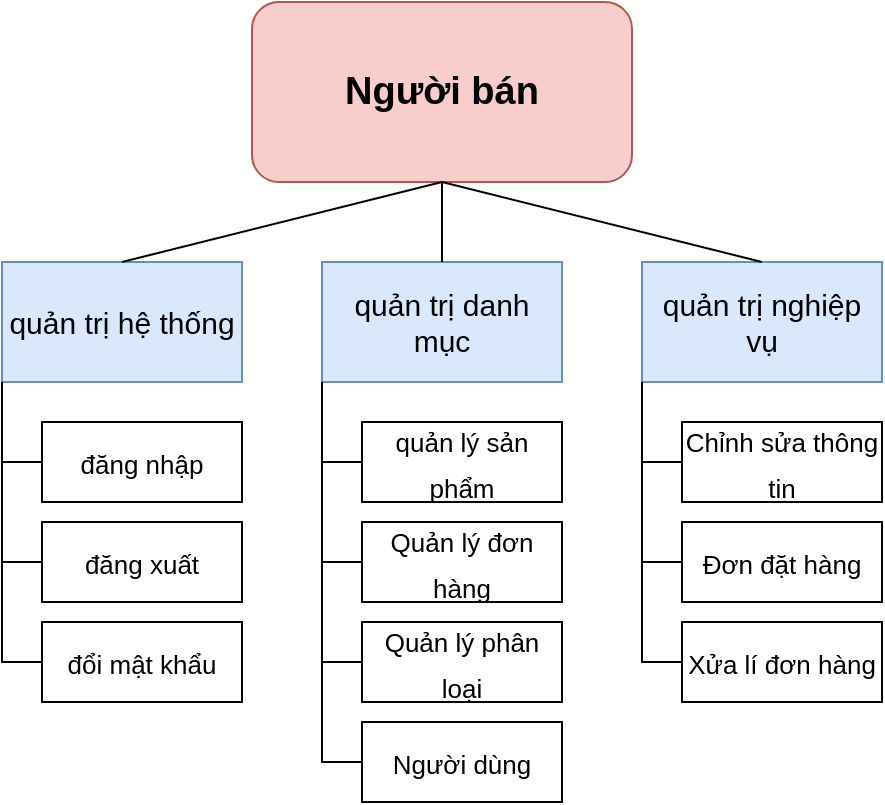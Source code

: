 <mxfile version="15.9.6" type="device"><diagram id="sC7NFpqSCY-E8BiJ-_OF" name="Page-1"><mxGraphModel dx="1038" dy="521" grid="1" gridSize="10" guides="1" tooltips="1" connect="1" arrows="1" fold="1" page="1" pageScale="1" pageWidth="850" pageHeight="1100" math="0" shadow="0"><root><mxCell id="0"/><mxCell id="1" parent="0"/><mxCell id="f8uOqlTCq1WyPoB0o7QC-1" value="&lt;font style=&quot;font-size: 19px&quot;&gt;Người bán&lt;/font&gt;" style="rounded=1;whiteSpace=wrap;html=1;fillColor=#f8cecc;strokeColor=#b85450;fontStyle=1" parent="1" vertex="1"><mxGeometry x="205" y="50" width="190" height="90" as="geometry"/></mxCell><mxCell id="f8uOqlTCq1WyPoB0o7QC-2" value="&lt;span style=&quot;font-size: 15px&quot;&gt;quản trị hệ thống&lt;/span&gt;" style="rounded=0;whiteSpace=wrap;html=1;fillColor=#dae8fc;strokeColor=#6c8ebf;" parent="1" vertex="1"><mxGeometry x="80" y="180" width="120" height="60" as="geometry"/></mxCell><mxCell id="f8uOqlTCq1WyPoB0o7QC-3" value="&lt;span style=&quot;font-size: 15px&quot;&gt;quản trị danh mục&lt;/span&gt;" style="rounded=0;whiteSpace=wrap;html=1;fillColor=#dae8fc;strokeColor=#6c8ebf;" parent="1" vertex="1"><mxGeometry x="240" y="180" width="120" height="60" as="geometry"/></mxCell><mxCell id="f8uOqlTCq1WyPoB0o7QC-4" value="&lt;span style=&quot;font-size: 15px&quot;&gt;quản trị nghiệp vụ&lt;/span&gt;" style="rounded=0;whiteSpace=wrap;html=1;fillColor=#dae8fc;strokeColor=#6c8ebf;" parent="1" vertex="1"><mxGeometry x="400" y="180" width="120" height="60" as="geometry"/></mxCell><mxCell id="f8uOqlTCq1WyPoB0o7QC-6" value="&lt;span style=&quot;font-size: 13px&quot;&gt;đăng nhập&lt;/span&gt;" style="rounded=0;whiteSpace=wrap;html=1;fontSize=19;" parent="1" vertex="1"><mxGeometry x="100" y="260" width="100" height="40" as="geometry"/></mxCell><mxCell id="f8uOqlTCq1WyPoB0o7QC-7" value="&lt;span style=&quot;font-size: 13px&quot;&gt;đăng xuất&lt;/span&gt;" style="rounded=0;whiteSpace=wrap;html=1;fontSize=19;" parent="1" vertex="1"><mxGeometry x="100" y="310" width="100" height="40" as="geometry"/></mxCell><mxCell id="f8uOqlTCq1WyPoB0o7QC-8" value="&lt;span style=&quot;font-size: 13px&quot;&gt;đổi mật khẩu&lt;/span&gt;" style="rounded=0;whiteSpace=wrap;html=1;fontSize=19;" parent="1" vertex="1"><mxGeometry x="100" y="360" width="100" height="40" as="geometry"/></mxCell><mxCell id="f8uOqlTCq1WyPoB0o7QC-9" value="&lt;span style=&quot;font-size: 13px&quot;&gt;quản lý sản phẩm&lt;/span&gt;" style="rounded=0;whiteSpace=wrap;html=1;fontSize=19;" parent="1" vertex="1"><mxGeometry x="260" y="260" width="100" height="40" as="geometry"/></mxCell><mxCell id="f8uOqlTCq1WyPoB0o7QC-10" value="&lt;span style=&quot;font-size: 13px&quot;&gt;Quản lý đơn hàng&lt;/span&gt;" style="rounded=0;whiteSpace=wrap;html=1;fontSize=19;" parent="1" vertex="1"><mxGeometry x="260" y="310" width="100" height="40" as="geometry"/></mxCell><mxCell id="f8uOqlTCq1WyPoB0o7QC-11" value="&lt;span style=&quot;font-size: 13px&quot;&gt;Quản lý phân loại&lt;/span&gt;" style="rounded=0;whiteSpace=wrap;html=1;fontSize=19;" parent="1" vertex="1"><mxGeometry x="260" y="360" width="100" height="40" as="geometry"/></mxCell><mxCell id="f8uOqlTCq1WyPoB0o7QC-12" value="&lt;span style=&quot;font-size: 13px&quot;&gt;Người dùng&lt;/span&gt;" style="rounded=0;whiteSpace=wrap;html=1;fontSize=19;" parent="1" vertex="1"><mxGeometry x="260" y="410" width="100" height="40" as="geometry"/></mxCell><mxCell id="f8uOqlTCq1WyPoB0o7QC-14" value="&lt;span style=&quot;font-size: 13px&quot;&gt;Chỉnh sửa thông tin&lt;/span&gt;" style="rounded=0;whiteSpace=wrap;html=1;fontSize=19;" parent="1" vertex="1"><mxGeometry x="420" y="260" width="100" height="40" as="geometry"/></mxCell><mxCell id="f8uOqlTCq1WyPoB0o7QC-15" value="&lt;span style=&quot;font-size: 13px&quot;&gt;Đơn đặt hàng&lt;/span&gt;" style="rounded=0;whiteSpace=wrap;html=1;fontSize=19;" parent="1" vertex="1"><mxGeometry x="420" y="310" width="100" height="40" as="geometry"/></mxCell><mxCell id="f8uOqlTCq1WyPoB0o7QC-19" value="" style="endArrow=none;html=1;rounded=0;fontSize=13;entryX=0.5;entryY=1;entryDx=0;entryDy=0;exitX=0.5;exitY=0;exitDx=0;exitDy=0;" parent="1" source="f8uOqlTCq1WyPoB0o7QC-2" target="f8uOqlTCq1WyPoB0o7QC-1" edge="1"><mxGeometry width="50" height="50" relative="1" as="geometry"><mxPoint x="400" y="290" as="sourcePoint"/><mxPoint x="450" y="240" as="targetPoint"/></mxGeometry></mxCell><mxCell id="f8uOqlTCq1WyPoB0o7QC-20" value="" style="endArrow=none;html=1;rounded=0;fontSize=13;entryX=0.5;entryY=1;entryDx=0;entryDy=0;exitX=0.5;exitY=0;exitDx=0;exitDy=0;" parent="1" source="f8uOqlTCq1WyPoB0o7QC-3" target="f8uOqlTCq1WyPoB0o7QC-1" edge="1"><mxGeometry width="50" height="50" relative="1" as="geometry"><mxPoint x="400" y="290" as="sourcePoint"/><mxPoint x="450" y="240" as="targetPoint"/></mxGeometry></mxCell><mxCell id="f8uOqlTCq1WyPoB0o7QC-21" value="" style="endArrow=none;html=1;rounded=0;fontSize=13;entryX=0.5;entryY=1;entryDx=0;entryDy=0;exitX=0.5;exitY=0;exitDx=0;exitDy=0;" parent="1" source="f8uOqlTCq1WyPoB0o7QC-4" target="f8uOqlTCq1WyPoB0o7QC-1" edge="1"><mxGeometry width="50" height="50" relative="1" as="geometry"><mxPoint x="400" y="290" as="sourcePoint"/><mxPoint x="450" y="240" as="targetPoint"/></mxGeometry></mxCell><mxCell id="f8uOqlTCq1WyPoB0o7QC-23" value="" style="endArrow=none;html=1;rounded=0;fontSize=13;entryX=0;entryY=1;entryDx=0;entryDy=0;exitX=0;exitY=0.5;exitDx=0;exitDy=0;" parent="1" source="f8uOqlTCq1WyPoB0o7QC-8" target="f8uOqlTCq1WyPoB0o7QC-2" edge="1"><mxGeometry width="50" height="50" relative="1" as="geometry"><mxPoint x="400" y="290" as="sourcePoint"/><mxPoint x="450" y="240" as="targetPoint"/><Array as="points"><mxPoint x="80" y="380"/></Array></mxGeometry></mxCell><mxCell id="f8uOqlTCq1WyPoB0o7QC-24" value="" style="endArrow=none;html=1;rounded=0;fontSize=13;entryX=0;entryY=0.5;entryDx=0;entryDy=0;" parent="1" target="f8uOqlTCq1WyPoB0o7QC-7" edge="1"><mxGeometry width="50" height="50" relative="1" as="geometry"><mxPoint x="80" y="330" as="sourcePoint"/><mxPoint x="450" y="240" as="targetPoint"/></mxGeometry></mxCell><mxCell id="f8uOqlTCq1WyPoB0o7QC-25" value="" style="endArrow=none;html=1;rounded=0;fontSize=13;entryX=0;entryY=0.5;entryDx=0;entryDy=0;" parent="1" target="f8uOqlTCq1WyPoB0o7QC-6" edge="1"><mxGeometry width="50" height="50" relative="1" as="geometry"><mxPoint x="80" y="280" as="sourcePoint"/><mxPoint x="110" y="340" as="targetPoint"/></mxGeometry></mxCell><mxCell id="f8uOqlTCq1WyPoB0o7QC-26" value="" style="endArrow=none;html=1;rounded=0;fontSize=13;entryX=0;entryY=1;entryDx=0;entryDy=0;exitX=0;exitY=0.5;exitDx=0;exitDy=0;" parent="1" source="f8uOqlTCq1WyPoB0o7QC-39" target="f8uOqlTCq1WyPoB0o7QC-4" edge="1"><mxGeometry width="50" height="50" relative="1" as="geometry"><mxPoint x="400" y="290" as="sourcePoint"/><mxPoint x="450" y="240" as="targetPoint"/><Array as="points"><mxPoint x="400" y="380"/></Array></mxGeometry></mxCell><mxCell id="f8uOqlTCq1WyPoB0o7QC-27" value="" style="endArrow=none;html=1;rounded=0;fontSize=13;" parent="1" target="f8uOqlTCq1WyPoB0o7QC-14" edge="1"><mxGeometry width="50" height="50" relative="1" as="geometry"><mxPoint x="400" y="280" as="sourcePoint"/><mxPoint x="450" y="240" as="targetPoint"/></mxGeometry></mxCell><mxCell id="f8uOqlTCq1WyPoB0o7QC-29" value="" style="endArrow=none;html=1;rounded=0;fontSize=13;exitX=0;exitY=0.5;exitDx=0;exitDy=0;" parent="1" source="f8uOqlTCq1WyPoB0o7QC-9" edge="1"><mxGeometry width="50" height="50" relative="1" as="geometry"><mxPoint x="400" y="290" as="sourcePoint"/><mxPoint x="240" y="280" as="targetPoint"/></mxGeometry></mxCell><mxCell id="f8uOqlTCq1WyPoB0o7QC-30" value="" style="endArrow=none;html=1;rounded=0;fontSize=13;entryX=0;entryY=0.5;entryDx=0;entryDy=0;" parent="1" target="f8uOqlTCq1WyPoB0o7QC-10" edge="1"><mxGeometry width="50" height="50" relative="1" as="geometry"><mxPoint x="240" y="330" as="sourcePoint"/><mxPoint x="450" y="240" as="targetPoint"/></mxGeometry></mxCell><mxCell id="f8uOqlTCq1WyPoB0o7QC-31" value="" style="endArrow=none;html=1;rounded=0;fontSize=13;entryX=0;entryY=0.5;entryDx=0;entryDy=0;" parent="1" target="f8uOqlTCq1WyPoB0o7QC-11" edge="1"><mxGeometry width="50" height="50" relative="1" as="geometry"><mxPoint x="240" y="380" as="sourcePoint"/><mxPoint x="450" y="240" as="targetPoint"/></mxGeometry></mxCell><mxCell id="f8uOqlTCq1WyPoB0o7QC-38" value="" style="endArrow=none;html=1;rounded=0;entryX=0;entryY=1;entryDx=0;entryDy=0;exitX=0;exitY=0.5;exitDx=0;exitDy=0;" parent="1" source="f8uOqlTCq1WyPoB0o7QC-12" target="f8uOqlTCq1WyPoB0o7QC-3" edge="1"><mxGeometry width="50" height="50" relative="1" as="geometry"><mxPoint x="400" y="290" as="sourcePoint"/><mxPoint x="450" y="240" as="targetPoint"/><Array as="points"><mxPoint x="240" y="430"/></Array></mxGeometry></mxCell><mxCell id="f8uOqlTCq1WyPoB0o7QC-39" value="&lt;span style=&quot;font-size: 13px&quot;&gt;Xửa lí đơn hàng&lt;/span&gt;" style="rounded=0;whiteSpace=wrap;html=1;fontSize=19;" parent="1" vertex="1"><mxGeometry x="420" y="360" width="100" height="40" as="geometry"/></mxCell><mxCell id="f8uOqlTCq1WyPoB0o7QC-40" value="" style="endArrow=none;html=1;rounded=0;entryX=0;entryY=0.5;entryDx=0;entryDy=0;" parent="1" target="f8uOqlTCq1WyPoB0o7QC-15" edge="1"><mxGeometry width="50" height="50" relative="1" as="geometry"><mxPoint x="400" y="330" as="sourcePoint"/><mxPoint x="450" y="220" as="targetPoint"/></mxGeometry></mxCell></root></mxGraphModel></diagram></mxfile>